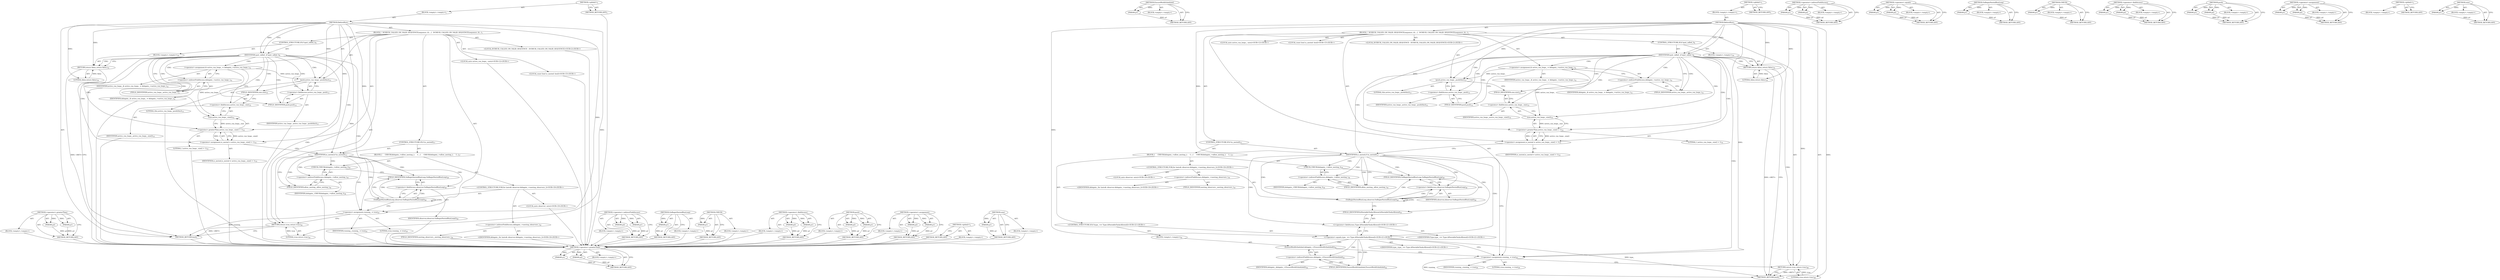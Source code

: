 digraph "size" {
vulnerable_100 [label=<(METHOD,&lt;operator&gt;.greaterThan)>];
vulnerable_101 [label=<(PARAM,p1)>];
vulnerable_102 [label=<(PARAM,p2)>];
vulnerable_103 [label=<(BLOCK,&lt;empty&gt;,&lt;empty&gt;)>];
vulnerable_104 [label=<(METHOD_RETURN,ANY)>];
vulnerable_6 [label=<(METHOD,&lt;global&gt;)<SUB>1</SUB>>];
vulnerable_7 [label=<(BLOCK,&lt;empty&gt;,&lt;empty&gt;)<SUB>1</SUB>>];
vulnerable_8 [label=<(METHOD,BeforeRun)<SUB>1</SUB>>];
vulnerable_9 [label=<(BLOCK,{
  DCHECK_CALLED_ON_VALID_SEQUENCE(sequence_ch...,{
  DCHECK_CALLED_ON_VALID_SEQUENCE(sequence_ch...)<SUB>1</SUB>>];
vulnerable_10 [label="<(LOCAL,DCHECK_CALLED_ON_VALID_SEQUENCE : DCHECK_CALLED_ON_VALID_SEQUENCE)<SUB>2</SUB>>"];
vulnerable_11 [label=<(CONTROL_STRUCTURE,IF,if (quit_called_))<SUB>9</SUB>>];
vulnerable_12 [label=<(IDENTIFIER,quit_called_,if (quit_called_))<SUB>9</SUB>>];
vulnerable_13 [label=<(BLOCK,&lt;empty&gt;,&lt;empty&gt;)<SUB>10</SUB>>];
vulnerable_14 [label=<(RETURN,return false;,return false;)<SUB>10</SUB>>];
vulnerable_15 [label=<(LITERAL,false,return false;)<SUB>10</SUB>>];
vulnerable_16 [label="<(LOCAL,auto active_run_loops_: auto)<SUB>12</SUB>>"];
vulnerable_17 [label=<(&lt;operator&gt;.assignment,&amp; active_run_loops_ = delegate_-&gt;active_run_loops_)<SUB>12</SUB>>];
vulnerable_18 [label=<(IDENTIFIER,active_run_loops_,&amp; active_run_loops_ = delegate_-&gt;active_run_loops_)<SUB>12</SUB>>];
vulnerable_19 [label=<(&lt;operator&gt;.indirectFieldAccess,delegate_-&gt;active_run_loops_)<SUB>12</SUB>>];
vulnerable_20 [label=<(IDENTIFIER,delegate_,&amp; active_run_loops_ = delegate_-&gt;active_run_loops_)<SUB>12</SUB>>];
vulnerable_21 [label=<(FIELD_IDENTIFIER,active_run_loops_,active_run_loops_)<SUB>12</SUB>>];
vulnerable_22 [label=<(push,active_run_loops_.push(this))<SUB>13</SUB>>];
vulnerable_23 [label=<(&lt;operator&gt;.fieldAccess,active_run_loops_.push)<SUB>13</SUB>>];
vulnerable_24 [label=<(IDENTIFIER,active_run_loops_,active_run_loops_.push(this))<SUB>13</SUB>>];
vulnerable_25 [label=<(FIELD_IDENTIFIER,push,push)<SUB>13</SUB>>];
vulnerable_26 [label=<(LITERAL,this,active_run_loops_.push(this))<SUB>13</SUB>>];
vulnerable_27 [label="<(LOCAL,const bool is_nested: bool)<SUB>15</SUB>>"];
vulnerable_28 [label=<(&lt;operator&gt;.assignment,is_nested = active_run_loops_.size() &gt; 1)<SUB>15</SUB>>];
vulnerable_29 [label=<(IDENTIFIER,is_nested,is_nested = active_run_loops_.size() &gt; 1)<SUB>15</SUB>>];
vulnerable_30 [label=<(&lt;operator&gt;.greaterThan,active_run_loops_.size() &gt; 1)<SUB>15</SUB>>];
vulnerable_31 [label=<(size,active_run_loops_.size())<SUB>15</SUB>>];
vulnerable_32 [label=<(&lt;operator&gt;.fieldAccess,active_run_loops_.size)<SUB>15</SUB>>];
vulnerable_33 [label=<(IDENTIFIER,active_run_loops_,active_run_loops_.size())<SUB>15</SUB>>];
vulnerable_34 [label=<(FIELD_IDENTIFIER,size,size)<SUB>15</SUB>>];
vulnerable_35 [label=<(LITERAL,1,active_run_loops_.size() &gt; 1)<SUB>15</SUB>>];
vulnerable_36 [label=<(CONTROL_STRUCTURE,IF,if (is_nested))<SUB>17</SUB>>];
vulnerable_37 [label=<(IDENTIFIER,is_nested,if (is_nested))<SUB>17</SUB>>];
vulnerable_38 [label=<(BLOCK,{
     CHECK(delegate_-&gt;allow_nesting_);
     f...,{
     CHECK(delegate_-&gt;allow_nesting_);
     f...)<SUB>17</SUB>>];
vulnerable_39 [label=<(CHECK,CHECK(delegate_-&gt;allow_nesting_))<SUB>18</SUB>>];
vulnerable_40 [label=<(&lt;operator&gt;.indirectFieldAccess,delegate_-&gt;allow_nesting_)<SUB>18</SUB>>];
vulnerable_41 [label=<(IDENTIFIER,delegate_,CHECK(delegate_-&gt;allow_nesting_))<SUB>18</SUB>>];
vulnerable_42 [label=<(FIELD_IDENTIFIER,allow_nesting_,allow_nesting_)<SUB>18</SUB>>];
vulnerable_43 [label="<(CONTROL_STRUCTURE,FOR,for (auto&amp; observer:delegate_-&gt;nesting_observers_))<SUB>19</SUB>>"];
vulnerable_44 [label=<(&lt;operator&gt;.indirectFieldAccess,delegate_-&gt;nesting_observers_)<SUB>19</SUB>>];
vulnerable_45 [label="<(IDENTIFIER,delegate_,for (auto&amp; observer:delegate_-&gt;nesting_observers_))<SUB>19</SUB>>"];
vulnerable_46 [label=<(FIELD_IDENTIFIER,nesting_observers_,nesting_observers_)<SUB>19</SUB>>];
vulnerable_47 [label="<(LOCAL,auto observer: auto)<SUB>19</SUB>>"];
vulnerable_48 [label=<(OnBeginNestedRunLoop,observer.OnBeginNestedRunLoop())<SUB>20</SUB>>];
vulnerable_49 [label=<(&lt;operator&gt;.fieldAccess,observer.OnBeginNestedRunLoop)<SUB>20</SUB>>];
vulnerable_50 [label=<(IDENTIFIER,observer,observer.OnBeginNestedRunLoop())<SUB>20</SUB>>];
vulnerable_51 [label=<(FIELD_IDENTIFIER,OnBeginNestedRunLoop,OnBeginNestedRunLoop)<SUB>20</SUB>>];
vulnerable_52 [label=<(&lt;operator&gt;.assignment,running_ = true)<SUB>23</SUB>>];
vulnerable_53 [label=<(IDENTIFIER,running_,running_ = true)<SUB>23</SUB>>];
vulnerable_54 [label=<(LITERAL,true,running_ = true)<SUB>23</SUB>>];
vulnerable_55 [label=<(RETURN,return true;,return true;)<SUB>24</SUB>>];
vulnerable_56 [label=<(LITERAL,true,return true;)<SUB>24</SUB>>];
vulnerable_57 [label=<(METHOD_RETURN,bool)<SUB>1</SUB>>];
vulnerable_59 [label=<(METHOD_RETURN,ANY)<SUB>1</SUB>>];
vulnerable_85 [label=<(METHOD,&lt;operator&gt;.indirectFieldAccess)>];
vulnerable_86 [label=<(PARAM,p1)>];
vulnerable_87 [label=<(PARAM,p2)>];
vulnerable_88 [label=<(BLOCK,&lt;empty&gt;,&lt;empty&gt;)>];
vulnerable_89 [label=<(METHOD_RETURN,ANY)>];
vulnerable_113 [label=<(METHOD,OnBeginNestedRunLoop)>];
vulnerable_114 [label=<(PARAM,p1)>];
vulnerable_115 [label=<(BLOCK,&lt;empty&gt;,&lt;empty&gt;)>];
vulnerable_116 [label=<(METHOD_RETURN,ANY)>];
vulnerable_109 [label=<(METHOD,CHECK)>];
vulnerable_110 [label=<(PARAM,p1)>];
vulnerable_111 [label=<(BLOCK,&lt;empty&gt;,&lt;empty&gt;)>];
vulnerable_112 [label=<(METHOD_RETURN,ANY)>];
vulnerable_95 [label=<(METHOD,&lt;operator&gt;.fieldAccess)>];
vulnerable_96 [label=<(PARAM,p1)>];
vulnerable_97 [label=<(PARAM,p2)>];
vulnerable_98 [label=<(BLOCK,&lt;empty&gt;,&lt;empty&gt;)>];
vulnerable_99 [label=<(METHOD_RETURN,ANY)>];
vulnerable_90 [label=<(METHOD,push)>];
vulnerable_91 [label=<(PARAM,p1)>];
vulnerable_92 [label=<(PARAM,p2)>];
vulnerable_93 [label=<(BLOCK,&lt;empty&gt;,&lt;empty&gt;)>];
vulnerable_94 [label=<(METHOD_RETURN,ANY)>];
vulnerable_80 [label=<(METHOD,&lt;operator&gt;.assignment)>];
vulnerable_81 [label=<(PARAM,p1)>];
vulnerable_82 [label=<(PARAM,p2)>];
vulnerable_83 [label=<(BLOCK,&lt;empty&gt;,&lt;empty&gt;)>];
vulnerable_84 [label=<(METHOD_RETURN,ANY)>];
vulnerable_74 [label=<(METHOD,&lt;global&gt;)<SUB>1</SUB>>];
vulnerable_75 [label=<(BLOCK,&lt;empty&gt;,&lt;empty&gt;)>];
vulnerable_76 [label=<(METHOD_RETURN,ANY)>];
vulnerable_105 [label=<(METHOD,size)>];
vulnerable_106 [label=<(PARAM,p1)>];
vulnerable_107 [label=<(BLOCK,&lt;empty&gt;,&lt;empty&gt;)>];
vulnerable_108 [label=<(METHOD_RETURN,ANY)>];
fixed_111 [label=<(METHOD,&lt;operator&gt;.greaterThan)>];
fixed_112 [label=<(PARAM,p1)>];
fixed_113 [label=<(PARAM,p2)>];
fixed_114 [label=<(BLOCK,&lt;empty&gt;,&lt;empty&gt;)>];
fixed_115 [label=<(METHOD_RETURN,ANY)>];
fixed_133 [label=<(METHOD,EnsureWorkScheduled)>];
fixed_134 [label=<(PARAM,p1)>];
fixed_135 [label=<(BLOCK,&lt;empty&gt;,&lt;empty&gt;)>];
fixed_136 [label=<(METHOD_RETURN,ANY)>];
fixed_6 [label=<(METHOD,&lt;global&gt;)<SUB>1</SUB>>];
fixed_7 [label=<(BLOCK,&lt;empty&gt;,&lt;empty&gt;)<SUB>1</SUB>>];
fixed_8 [label=<(METHOD,BeforeRun)<SUB>1</SUB>>];
fixed_9 [label=<(BLOCK,{
  DCHECK_CALLED_ON_VALID_SEQUENCE(sequence_ch...,{
  DCHECK_CALLED_ON_VALID_SEQUENCE(sequence_ch...)<SUB>1</SUB>>];
fixed_10 [label="<(LOCAL,DCHECK_CALLED_ON_VALID_SEQUENCE : DCHECK_CALLED_ON_VALID_SEQUENCE)<SUB>2</SUB>>"];
fixed_11 [label=<(CONTROL_STRUCTURE,IF,if (quit_called_))<SUB>9</SUB>>];
fixed_12 [label=<(IDENTIFIER,quit_called_,if (quit_called_))<SUB>9</SUB>>];
fixed_13 [label=<(BLOCK,&lt;empty&gt;,&lt;empty&gt;)<SUB>10</SUB>>];
fixed_14 [label=<(RETURN,return false;,return false;)<SUB>10</SUB>>];
fixed_15 [label=<(LITERAL,false,return false;)<SUB>10</SUB>>];
fixed_16 [label="<(LOCAL,auto active_run_loops_: auto)<SUB>12</SUB>>"];
fixed_17 [label=<(&lt;operator&gt;.assignment,&amp; active_run_loops_ = delegate_-&gt;active_run_loops_)<SUB>12</SUB>>];
fixed_18 [label=<(IDENTIFIER,active_run_loops_,&amp; active_run_loops_ = delegate_-&gt;active_run_loops_)<SUB>12</SUB>>];
fixed_19 [label=<(&lt;operator&gt;.indirectFieldAccess,delegate_-&gt;active_run_loops_)<SUB>12</SUB>>];
fixed_20 [label=<(IDENTIFIER,delegate_,&amp; active_run_loops_ = delegate_-&gt;active_run_loops_)<SUB>12</SUB>>];
fixed_21 [label=<(FIELD_IDENTIFIER,active_run_loops_,active_run_loops_)<SUB>12</SUB>>];
fixed_22 [label=<(push,active_run_loops_.push(this))<SUB>13</SUB>>];
fixed_23 [label=<(&lt;operator&gt;.fieldAccess,active_run_loops_.push)<SUB>13</SUB>>];
fixed_24 [label=<(IDENTIFIER,active_run_loops_,active_run_loops_.push(this))<SUB>13</SUB>>];
fixed_25 [label=<(FIELD_IDENTIFIER,push,push)<SUB>13</SUB>>];
fixed_26 [label=<(LITERAL,this,active_run_loops_.push(this))<SUB>13</SUB>>];
fixed_27 [label="<(LOCAL,const bool is_nested: bool)<SUB>15</SUB>>"];
fixed_28 [label=<(&lt;operator&gt;.assignment,is_nested = active_run_loops_.size() &gt; 1)<SUB>15</SUB>>];
fixed_29 [label=<(IDENTIFIER,is_nested,is_nested = active_run_loops_.size() &gt; 1)<SUB>15</SUB>>];
fixed_30 [label=<(&lt;operator&gt;.greaterThan,active_run_loops_.size() &gt; 1)<SUB>15</SUB>>];
fixed_31 [label=<(size,active_run_loops_.size())<SUB>15</SUB>>];
fixed_32 [label=<(&lt;operator&gt;.fieldAccess,active_run_loops_.size)<SUB>15</SUB>>];
fixed_33 [label=<(IDENTIFIER,active_run_loops_,active_run_loops_.size())<SUB>15</SUB>>];
fixed_34 [label=<(FIELD_IDENTIFIER,size,size)<SUB>15</SUB>>];
fixed_35 [label=<(LITERAL,1,active_run_loops_.size() &gt; 1)<SUB>15</SUB>>];
fixed_36 [label=<(CONTROL_STRUCTURE,IF,if (is_nested))<SUB>17</SUB>>];
fixed_37 [label=<(IDENTIFIER,is_nested,if (is_nested))<SUB>17</SUB>>];
fixed_38 [label=<(BLOCK,{
     CHECK(delegate_-&gt;allow_nesting_);
     f...,{
     CHECK(delegate_-&gt;allow_nesting_);
     f...)<SUB>17</SUB>>];
fixed_39 [label=<(CHECK,CHECK(delegate_-&gt;allow_nesting_))<SUB>18</SUB>>];
fixed_40 [label=<(&lt;operator&gt;.indirectFieldAccess,delegate_-&gt;allow_nesting_)<SUB>18</SUB>>];
fixed_41 [label=<(IDENTIFIER,delegate_,CHECK(delegate_-&gt;allow_nesting_))<SUB>18</SUB>>];
fixed_42 [label=<(FIELD_IDENTIFIER,allow_nesting_,allow_nesting_)<SUB>18</SUB>>];
fixed_43 [label="<(CONTROL_STRUCTURE,FOR,for (auto&amp; observer:delegate_-&gt;nesting_observers_))<SUB>19</SUB>>"];
fixed_44 [label=<(&lt;operator&gt;.indirectFieldAccess,delegate_-&gt;nesting_observers_)<SUB>19</SUB>>];
fixed_45 [label="<(IDENTIFIER,delegate_,for (auto&amp; observer:delegate_-&gt;nesting_observers_))<SUB>19</SUB>>"];
fixed_46 [label=<(FIELD_IDENTIFIER,nesting_observers_,nesting_observers_)<SUB>19</SUB>>];
fixed_47 [label="<(LOCAL,auto observer: auto)<SUB>19</SUB>>"];
fixed_48 [label=<(OnBeginNestedRunLoop,observer.OnBeginNestedRunLoop())<SUB>20</SUB>>];
fixed_49 [label=<(&lt;operator&gt;.fieldAccess,observer.OnBeginNestedRunLoop)<SUB>20</SUB>>];
fixed_50 [label=<(IDENTIFIER,observer,observer.OnBeginNestedRunLoop())<SUB>20</SUB>>];
fixed_51 [label=<(FIELD_IDENTIFIER,OnBeginNestedRunLoop,OnBeginNestedRunLoop)<SUB>20</SUB>>];
fixed_52 [label="<(CONTROL_STRUCTURE,IF,if (type_ == Type::kNestableTasksAllowed))<SUB>21</SUB>>"];
fixed_53 [label="<(&lt;operator&gt;.equals,type_ == Type::kNestableTasksAllowed)<SUB>21</SUB>>"];
fixed_54 [label="<(IDENTIFIER,type_,type_ == Type::kNestableTasksAllowed)<SUB>21</SUB>>"];
fixed_55 [label="<(&lt;operator&gt;.fieldAccess,Type::kNestableTasksAllowed)<SUB>21</SUB>>"];
fixed_56 [label="<(IDENTIFIER,Type,type_ == Type::kNestableTasksAllowed)<SUB>21</SUB>>"];
fixed_57 [label=<(FIELD_IDENTIFIER,kNestableTasksAllowed,kNestableTasksAllowed)<SUB>21</SUB>>];
fixed_58 [label=<(BLOCK,&lt;empty&gt;,&lt;empty&gt;)<SUB>22</SUB>>];
fixed_59 [label=<(EnsureWorkScheduled,delegate_-&gt;EnsureWorkScheduled())<SUB>22</SUB>>];
fixed_60 [label=<(&lt;operator&gt;.indirectFieldAccess,delegate_-&gt;EnsureWorkScheduled)<SUB>22</SUB>>];
fixed_61 [label=<(IDENTIFIER,delegate_,delegate_-&gt;EnsureWorkScheduled())<SUB>22</SUB>>];
fixed_62 [label=<(FIELD_IDENTIFIER,EnsureWorkScheduled,EnsureWorkScheduled)<SUB>22</SUB>>];
fixed_63 [label=<(&lt;operator&gt;.assignment,running_ = true)<SUB>25</SUB>>];
fixed_64 [label=<(IDENTIFIER,running_,running_ = true)<SUB>25</SUB>>];
fixed_65 [label=<(LITERAL,true,running_ = true)<SUB>25</SUB>>];
fixed_66 [label=<(RETURN,return true;,return true;)<SUB>26</SUB>>];
fixed_67 [label=<(LITERAL,true,return true;)<SUB>26</SUB>>];
fixed_68 [label=<(METHOD_RETURN,bool)<SUB>1</SUB>>];
fixed_70 [label=<(METHOD_RETURN,ANY)<SUB>1</SUB>>];
fixed_96 [label=<(METHOD,&lt;operator&gt;.indirectFieldAccess)>];
fixed_97 [label=<(PARAM,p1)>];
fixed_98 [label=<(PARAM,p2)>];
fixed_99 [label=<(BLOCK,&lt;empty&gt;,&lt;empty&gt;)>];
fixed_100 [label=<(METHOD_RETURN,ANY)>];
fixed_128 [label=<(METHOD,&lt;operator&gt;.equals)>];
fixed_129 [label=<(PARAM,p1)>];
fixed_130 [label=<(PARAM,p2)>];
fixed_131 [label=<(BLOCK,&lt;empty&gt;,&lt;empty&gt;)>];
fixed_132 [label=<(METHOD_RETURN,ANY)>];
fixed_124 [label=<(METHOD,OnBeginNestedRunLoop)>];
fixed_125 [label=<(PARAM,p1)>];
fixed_126 [label=<(BLOCK,&lt;empty&gt;,&lt;empty&gt;)>];
fixed_127 [label=<(METHOD_RETURN,ANY)>];
fixed_120 [label=<(METHOD,CHECK)>];
fixed_121 [label=<(PARAM,p1)>];
fixed_122 [label=<(BLOCK,&lt;empty&gt;,&lt;empty&gt;)>];
fixed_123 [label=<(METHOD_RETURN,ANY)>];
fixed_106 [label=<(METHOD,&lt;operator&gt;.fieldAccess)>];
fixed_107 [label=<(PARAM,p1)>];
fixed_108 [label=<(PARAM,p2)>];
fixed_109 [label=<(BLOCK,&lt;empty&gt;,&lt;empty&gt;)>];
fixed_110 [label=<(METHOD_RETURN,ANY)>];
fixed_101 [label=<(METHOD,push)>];
fixed_102 [label=<(PARAM,p1)>];
fixed_103 [label=<(PARAM,p2)>];
fixed_104 [label=<(BLOCK,&lt;empty&gt;,&lt;empty&gt;)>];
fixed_105 [label=<(METHOD_RETURN,ANY)>];
fixed_91 [label=<(METHOD,&lt;operator&gt;.assignment)>];
fixed_92 [label=<(PARAM,p1)>];
fixed_93 [label=<(PARAM,p2)>];
fixed_94 [label=<(BLOCK,&lt;empty&gt;,&lt;empty&gt;)>];
fixed_95 [label=<(METHOD_RETURN,ANY)>];
fixed_85 [label=<(METHOD,&lt;global&gt;)<SUB>1</SUB>>];
fixed_86 [label=<(BLOCK,&lt;empty&gt;,&lt;empty&gt;)>];
fixed_87 [label=<(METHOD_RETURN,ANY)>];
fixed_116 [label=<(METHOD,size)>];
fixed_117 [label=<(PARAM,p1)>];
fixed_118 [label=<(BLOCK,&lt;empty&gt;,&lt;empty&gt;)>];
fixed_119 [label=<(METHOD_RETURN,ANY)>];
vulnerable_100 -> vulnerable_101  [key=0, label="AST: "];
vulnerable_100 -> vulnerable_101  [key=1, label="DDG: "];
vulnerable_100 -> vulnerable_103  [key=0, label="AST: "];
vulnerable_100 -> vulnerable_102  [key=0, label="AST: "];
vulnerable_100 -> vulnerable_102  [key=1, label="DDG: "];
vulnerable_100 -> vulnerable_104  [key=0, label="AST: "];
vulnerable_100 -> vulnerable_104  [key=1, label="CFG: "];
vulnerable_101 -> vulnerable_104  [key=0, label="DDG: p1"];
vulnerable_102 -> vulnerable_104  [key=0, label="DDG: p2"];
vulnerable_103 -> fixed_111  [key=0];
vulnerable_104 -> fixed_111  [key=0];
vulnerable_6 -> vulnerable_7  [key=0, label="AST: "];
vulnerable_6 -> vulnerable_59  [key=0, label="AST: "];
vulnerable_6 -> vulnerable_59  [key=1, label="CFG: "];
vulnerable_7 -> vulnerable_8  [key=0, label="AST: "];
vulnerable_8 -> vulnerable_9  [key=0, label="AST: "];
vulnerable_8 -> vulnerable_57  [key=0, label="AST: "];
vulnerable_8 -> vulnerable_12  [key=0, label="CFG: "];
vulnerable_8 -> vulnerable_12  [key=1, label="DDG: "];
vulnerable_8 -> vulnerable_52  [key=0, label="DDG: "];
vulnerable_8 -> vulnerable_55  [key=0, label="DDG: "];
vulnerable_8 -> vulnerable_22  [key=0, label="DDG: "];
vulnerable_8 -> vulnerable_37  [key=0, label="DDG: "];
vulnerable_8 -> vulnerable_56  [key=0, label="DDG: "];
vulnerable_8 -> vulnerable_14  [key=0, label="DDG: "];
vulnerable_8 -> vulnerable_30  [key=0, label="DDG: "];
vulnerable_8 -> vulnerable_15  [key=0, label="DDG: "];
vulnerable_9 -> vulnerable_10  [key=0, label="AST: "];
vulnerable_9 -> vulnerable_11  [key=0, label="AST: "];
vulnerable_9 -> vulnerable_16  [key=0, label="AST: "];
vulnerable_9 -> vulnerable_17  [key=0, label="AST: "];
vulnerable_9 -> vulnerable_22  [key=0, label="AST: "];
vulnerable_9 -> vulnerable_27  [key=0, label="AST: "];
vulnerable_9 -> vulnerable_28  [key=0, label="AST: "];
vulnerable_9 -> vulnerable_36  [key=0, label="AST: "];
vulnerable_9 -> vulnerable_52  [key=0, label="AST: "];
vulnerable_9 -> vulnerable_55  [key=0, label="AST: "];
vulnerable_10 -> fixed_111  [key=0];
vulnerable_11 -> vulnerable_12  [key=0, label="AST: "];
vulnerable_11 -> vulnerable_13  [key=0, label="AST: "];
vulnerable_12 -> vulnerable_14  [key=0, label="CFG: "];
vulnerable_12 -> vulnerable_14  [key=1, label="CDG: "];
vulnerable_12 -> vulnerable_21  [key=0, label="CFG: "];
vulnerable_12 -> vulnerable_21  [key=1, label="CDG: "];
vulnerable_12 -> vulnerable_17  [key=0, label="CDG: "];
vulnerable_12 -> vulnerable_30  [key=0, label="CDG: "];
vulnerable_12 -> vulnerable_34  [key=0, label="CDG: "];
vulnerable_12 -> vulnerable_32  [key=0, label="CDG: "];
vulnerable_12 -> vulnerable_23  [key=0, label="CDG: "];
vulnerable_12 -> vulnerable_19  [key=0, label="CDG: "];
vulnerable_12 -> vulnerable_28  [key=0, label="CDG: "];
vulnerable_12 -> vulnerable_52  [key=0, label="CDG: "];
vulnerable_12 -> vulnerable_37  [key=0, label="CDG: "];
vulnerable_12 -> vulnerable_25  [key=0, label="CDG: "];
vulnerable_12 -> vulnerable_22  [key=0, label="CDG: "];
vulnerable_12 -> vulnerable_55  [key=0, label="CDG: "];
vulnerable_12 -> vulnerable_31  [key=0, label="CDG: "];
vulnerable_13 -> vulnerable_14  [key=0, label="AST: "];
vulnerable_14 -> vulnerable_15  [key=0, label="AST: "];
vulnerable_14 -> vulnerable_57  [key=0, label="CFG: "];
vulnerable_14 -> vulnerable_57  [key=1, label="DDG: &lt;RET&gt;"];
vulnerable_15 -> vulnerable_14  [key=0, label="DDG: false"];
vulnerable_16 -> fixed_111  [key=0];
vulnerable_17 -> vulnerable_18  [key=0, label="AST: "];
vulnerable_17 -> vulnerable_19  [key=0, label="AST: "];
vulnerable_17 -> vulnerable_25  [key=0, label="CFG: "];
vulnerable_17 -> vulnerable_22  [key=0, label="DDG: active_run_loops_"];
vulnerable_17 -> vulnerable_31  [key=0, label="DDG: active_run_loops_"];
vulnerable_18 -> fixed_111  [key=0];
vulnerable_19 -> vulnerable_20  [key=0, label="AST: "];
vulnerable_19 -> vulnerable_21  [key=0, label="AST: "];
vulnerable_19 -> vulnerable_17  [key=0, label="CFG: "];
vulnerable_20 -> fixed_111  [key=0];
vulnerable_21 -> vulnerable_19  [key=0, label="CFG: "];
vulnerable_22 -> vulnerable_23  [key=0, label="AST: "];
vulnerable_22 -> vulnerable_26  [key=0, label="AST: "];
vulnerable_22 -> vulnerable_34  [key=0, label="CFG: "];
vulnerable_23 -> vulnerable_24  [key=0, label="AST: "];
vulnerable_23 -> vulnerable_25  [key=0, label="AST: "];
vulnerable_23 -> vulnerable_22  [key=0, label="CFG: "];
vulnerable_24 -> fixed_111  [key=0];
vulnerable_25 -> vulnerable_23  [key=0, label="CFG: "];
vulnerable_26 -> fixed_111  [key=0];
vulnerable_27 -> fixed_111  [key=0];
vulnerable_28 -> vulnerable_29  [key=0, label="AST: "];
vulnerable_28 -> vulnerable_30  [key=0, label="AST: "];
vulnerable_28 -> vulnerable_37  [key=0, label="CFG: "];
vulnerable_29 -> fixed_111  [key=0];
vulnerable_30 -> vulnerable_31  [key=0, label="AST: "];
vulnerable_30 -> vulnerable_35  [key=0, label="AST: "];
vulnerable_30 -> vulnerable_28  [key=0, label="CFG: "];
vulnerable_30 -> vulnerable_28  [key=1, label="DDG: active_run_loops_.size()"];
vulnerable_30 -> vulnerable_28  [key=2, label="DDG: 1"];
vulnerable_31 -> vulnerable_32  [key=0, label="AST: "];
vulnerable_31 -> vulnerable_30  [key=0, label="CFG: "];
vulnerable_31 -> vulnerable_30  [key=1, label="DDG: active_run_loops_.size"];
vulnerable_32 -> vulnerable_33  [key=0, label="AST: "];
vulnerable_32 -> vulnerable_34  [key=0, label="AST: "];
vulnerable_32 -> vulnerable_31  [key=0, label="CFG: "];
vulnerable_33 -> fixed_111  [key=0];
vulnerable_34 -> vulnerable_32  [key=0, label="CFG: "];
vulnerable_35 -> fixed_111  [key=0];
vulnerable_36 -> vulnerable_37  [key=0, label="AST: "];
vulnerable_36 -> vulnerable_38  [key=0, label="AST: "];
vulnerable_37 -> vulnerable_42  [key=0, label="CFG: "];
vulnerable_37 -> vulnerable_42  [key=1, label="CDG: "];
vulnerable_37 -> vulnerable_52  [key=0, label="CFG: "];
vulnerable_37 -> vulnerable_48  [key=0, label="CDG: "];
vulnerable_37 -> vulnerable_49  [key=0, label="CDG: "];
vulnerable_37 -> vulnerable_51  [key=0, label="CDG: "];
vulnerable_37 -> vulnerable_40  [key=0, label="CDG: "];
vulnerable_37 -> vulnerable_39  [key=0, label="CDG: "];
vulnerable_38 -> vulnerable_39  [key=0, label="AST: "];
vulnerable_38 -> vulnerable_43  [key=0, label="AST: "];
vulnerable_39 -> vulnerable_40  [key=0, label="AST: "];
vulnerable_39 -> vulnerable_51  [key=0, label="CFG: "];
vulnerable_40 -> vulnerable_41  [key=0, label="AST: "];
vulnerable_40 -> vulnerable_42  [key=0, label="AST: "];
vulnerable_40 -> vulnerable_39  [key=0, label="CFG: "];
vulnerable_41 -> fixed_111  [key=0];
vulnerable_42 -> vulnerable_40  [key=0, label="CFG: "];
vulnerable_43 -> vulnerable_44  [key=0, label="AST: "];
vulnerable_43 -> vulnerable_47  [key=0, label="AST: "];
vulnerable_43 -> vulnerable_48  [key=0, label="AST: "];
vulnerable_44 -> vulnerable_45  [key=0, label="AST: "];
vulnerable_44 -> vulnerable_46  [key=0, label="AST: "];
vulnerable_45 -> fixed_111  [key=0];
vulnerable_46 -> fixed_111  [key=0];
vulnerable_47 -> fixed_111  [key=0];
vulnerable_48 -> vulnerable_49  [key=0, label="AST: "];
vulnerable_48 -> vulnerable_49  [key=1, label="CDG: "];
vulnerable_48 -> vulnerable_51  [key=0, label="CFG: "];
vulnerable_48 -> vulnerable_51  [key=1, label="CDG: "];
vulnerable_48 -> vulnerable_52  [key=0, label="CFG: "];
vulnerable_48 -> vulnerable_48  [key=0, label="CDG: "];
vulnerable_49 -> vulnerable_50  [key=0, label="AST: "];
vulnerable_49 -> vulnerable_51  [key=0, label="AST: "];
vulnerable_49 -> vulnerable_48  [key=0, label="CFG: "];
vulnerable_50 -> fixed_111  [key=0];
vulnerable_51 -> vulnerable_49  [key=0, label="CFG: "];
vulnerable_52 -> vulnerable_53  [key=0, label="AST: "];
vulnerable_52 -> vulnerable_54  [key=0, label="AST: "];
vulnerable_52 -> vulnerable_55  [key=0, label="CFG: "];
vulnerable_52 -> vulnerable_57  [key=0, label="DDG: running_"];
vulnerable_53 -> fixed_111  [key=0];
vulnerable_54 -> fixed_111  [key=0];
vulnerable_55 -> vulnerable_56  [key=0, label="AST: "];
vulnerable_55 -> vulnerable_57  [key=0, label="CFG: "];
vulnerable_55 -> vulnerable_57  [key=1, label="DDG: &lt;RET&gt;"];
vulnerable_56 -> vulnerable_55  [key=0, label="DDG: true"];
vulnerable_57 -> fixed_111  [key=0];
vulnerable_59 -> fixed_111  [key=0];
vulnerable_85 -> vulnerable_86  [key=0, label="AST: "];
vulnerable_85 -> vulnerable_86  [key=1, label="DDG: "];
vulnerable_85 -> vulnerable_88  [key=0, label="AST: "];
vulnerable_85 -> vulnerable_87  [key=0, label="AST: "];
vulnerable_85 -> vulnerable_87  [key=1, label="DDG: "];
vulnerable_85 -> vulnerable_89  [key=0, label="AST: "];
vulnerable_85 -> vulnerable_89  [key=1, label="CFG: "];
vulnerable_86 -> vulnerable_89  [key=0, label="DDG: p1"];
vulnerable_87 -> vulnerable_89  [key=0, label="DDG: p2"];
vulnerable_88 -> fixed_111  [key=0];
vulnerable_89 -> fixed_111  [key=0];
vulnerable_113 -> vulnerable_114  [key=0, label="AST: "];
vulnerable_113 -> vulnerable_114  [key=1, label="DDG: "];
vulnerable_113 -> vulnerable_115  [key=0, label="AST: "];
vulnerable_113 -> vulnerable_116  [key=0, label="AST: "];
vulnerable_113 -> vulnerable_116  [key=1, label="CFG: "];
vulnerable_114 -> vulnerable_116  [key=0, label="DDG: p1"];
vulnerable_115 -> fixed_111  [key=0];
vulnerable_116 -> fixed_111  [key=0];
vulnerable_109 -> vulnerable_110  [key=0, label="AST: "];
vulnerable_109 -> vulnerable_110  [key=1, label="DDG: "];
vulnerable_109 -> vulnerable_111  [key=0, label="AST: "];
vulnerable_109 -> vulnerable_112  [key=0, label="AST: "];
vulnerable_109 -> vulnerable_112  [key=1, label="CFG: "];
vulnerable_110 -> vulnerable_112  [key=0, label="DDG: p1"];
vulnerable_111 -> fixed_111  [key=0];
vulnerable_112 -> fixed_111  [key=0];
vulnerable_95 -> vulnerable_96  [key=0, label="AST: "];
vulnerable_95 -> vulnerable_96  [key=1, label="DDG: "];
vulnerable_95 -> vulnerable_98  [key=0, label="AST: "];
vulnerable_95 -> vulnerable_97  [key=0, label="AST: "];
vulnerable_95 -> vulnerable_97  [key=1, label="DDG: "];
vulnerable_95 -> vulnerable_99  [key=0, label="AST: "];
vulnerable_95 -> vulnerable_99  [key=1, label="CFG: "];
vulnerable_96 -> vulnerable_99  [key=0, label="DDG: p1"];
vulnerable_97 -> vulnerable_99  [key=0, label="DDG: p2"];
vulnerable_98 -> fixed_111  [key=0];
vulnerable_99 -> fixed_111  [key=0];
vulnerable_90 -> vulnerable_91  [key=0, label="AST: "];
vulnerable_90 -> vulnerable_91  [key=1, label="DDG: "];
vulnerable_90 -> vulnerable_93  [key=0, label="AST: "];
vulnerable_90 -> vulnerable_92  [key=0, label="AST: "];
vulnerable_90 -> vulnerable_92  [key=1, label="DDG: "];
vulnerable_90 -> vulnerable_94  [key=0, label="AST: "];
vulnerable_90 -> vulnerable_94  [key=1, label="CFG: "];
vulnerable_91 -> vulnerable_94  [key=0, label="DDG: p1"];
vulnerable_92 -> vulnerable_94  [key=0, label="DDG: p2"];
vulnerable_93 -> fixed_111  [key=0];
vulnerable_94 -> fixed_111  [key=0];
vulnerable_80 -> vulnerable_81  [key=0, label="AST: "];
vulnerable_80 -> vulnerable_81  [key=1, label="DDG: "];
vulnerable_80 -> vulnerable_83  [key=0, label="AST: "];
vulnerable_80 -> vulnerable_82  [key=0, label="AST: "];
vulnerable_80 -> vulnerable_82  [key=1, label="DDG: "];
vulnerable_80 -> vulnerable_84  [key=0, label="AST: "];
vulnerable_80 -> vulnerable_84  [key=1, label="CFG: "];
vulnerable_81 -> vulnerable_84  [key=0, label="DDG: p1"];
vulnerable_82 -> vulnerable_84  [key=0, label="DDG: p2"];
vulnerable_83 -> fixed_111  [key=0];
vulnerable_84 -> fixed_111  [key=0];
vulnerable_74 -> vulnerable_75  [key=0, label="AST: "];
vulnerable_74 -> vulnerable_76  [key=0, label="AST: "];
vulnerable_74 -> vulnerable_76  [key=1, label="CFG: "];
vulnerable_75 -> fixed_111  [key=0];
vulnerable_76 -> fixed_111  [key=0];
vulnerable_105 -> vulnerable_106  [key=0, label="AST: "];
vulnerable_105 -> vulnerable_106  [key=1, label="DDG: "];
vulnerable_105 -> vulnerable_107  [key=0, label="AST: "];
vulnerable_105 -> vulnerable_108  [key=0, label="AST: "];
vulnerable_105 -> vulnerable_108  [key=1, label="CFG: "];
vulnerable_106 -> vulnerable_108  [key=0, label="DDG: p1"];
vulnerable_107 -> fixed_111  [key=0];
vulnerable_108 -> fixed_111  [key=0];
fixed_111 -> fixed_112  [key=0, label="AST: "];
fixed_111 -> fixed_112  [key=1, label="DDG: "];
fixed_111 -> fixed_114  [key=0, label="AST: "];
fixed_111 -> fixed_113  [key=0, label="AST: "];
fixed_111 -> fixed_113  [key=1, label="DDG: "];
fixed_111 -> fixed_115  [key=0, label="AST: "];
fixed_111 -> fixed_115  [key=1, label="CFG: "];
fixed_112 -> fixed_115  [key=0, label="DDG: p1"];
fixed_113 -> fixed_115  [key=0, label="DDG: p2"];
fixed_133 -> fixed_134  [key=0, label="AST: "];
fixed_133 -> fixed_134  [key=1, label="DDG: "];
fixed_133 -> fixed_135  [key=0, label="AST: "];
fixed_133 -> fixed_136  [key=0, label="AST: "];
fixed_133 -> fixed_136  [key=1, label="CFG: "];
fixed_134 -> fixed_136  [key=0, label="DDG: p1"];
fixed_6 -> fixed_7  [key=0, label="AST: "];
fixed_6 -> fixed_70  [key=0, label="AST: "];
fixed_6 -> fixed_70  [key=1, label="CFG: "];
fixed_7 -> fixed_8  [key=0, label="AST: "];
fixed_8 -> fixed_9  [key=0, label="AST: "];
fixed_8 -> fixed_68  [key=0, label="AST: "];
fixed_8 -> fixed_12  [key=0, label="CFG: "];
fixed_8 -> fixed_12  [key=1, label="DDG: "];
fixed_8 -> fixed_63  [key=0, label="DDG: "];
fixed_8 -> fixed_66  [key=0, label="DDG: "];
fixed_8 -> fixed_22  [key=0, label="DDG: "];
fixed_8 -> fixed_37  [key=0, label="DDG: "];
fixed_8 -> fixed_67  [key=0, label="DDG: "];
fixed_8 -> fixed_14  [key=0, label="DDG: "];
fixed_8 -> fixed_30  [key=0, label="DDG: "];
fixed_8 -> fixed_15  [key=0, label="DDG: "];
fixed_8 -> fixed_53  [key=0, label="DDG: "];
fixed_9 -> fixed_10  [key=0, label="AST: "];
fixed_9 -> fixed_11  [key=0, label="AST: "];
fixed_9 -> fixed_16  [key=0, label="AST: "];
fixed_9 -> fixed_17  [key=0, label="AST: "];
fixed_9 -> fixed_22  [key=0, label="AST: "];
fixed_9 -> fixed_27  [key=0, label="AST: "];
fixed_9 -> fixed_28  [key=0, label="AST: "];
fixed_9 -> fixed_36  [key=0, label="AST: "];
fixed_9 -> fixed_63  [key=0, label="AST: "];
fixed_9 -> fixed_66  [key=0, label="AST: "];
fixed_11 -> fixed_12  [key=0, label="AST: "];
fixed_11 -> fixed_13  [key=0, label="AST: "];
fixed_12 -> fixed_14  [key=0, label="CFG: "];
fixed_12 -> fixed_14  [key=1, label="CDG: "];
fixed_12 -> fixed_21  [key=0, label="CFG: "];
fixed_12 -> fixed_21  [key=1, label="CDG: "];
fixed_12 -> fixed_17  [key=0, label="CDG: "];
fixed_12 -> fixed_30  [key=0, label="CDG: "];
fixed_12 -> fixed_34  [key=0, label="CDG: "];
fixed_12 -> fixed_32  [key=0, label="CDG: "];
fixed_12 -> fixed_23  [key=0, label="CDG: "];
fixed_12 -> fixed_19  [key=0, label="CDG: "];
fixed_12 -> fixed_28  [key=0, label="CDG: "];
fixed_12 -> fixed_66  [key=0, label="CDG: "];
fixed_12 -> fixed_37  [key=0, label="CDG: "];
fixed_12 -> fixed_25  [key=0, label="CDG: "];
fixed_12 -> fixed_22  [key=0, label="CDG: "];
fixed_12 -> fixed_63  [key=0, label="CDG: "];
fixed_12 -> fixed_31  [key=0, label="CDG: "];
fixed_13 -> fixed_14  [key=0, label="AST: "];
fixed_14 -> fixed_15  [key=0, label="AST: "];
fixed_14 -> fixed_68  [key=0, label="CFG: "];
fixed_14 -> fixed_68  [key=1, label="DDG: &lt;RET&gt;"];
fixed_15 -> fixed_14  [key=0, label="DDG: false"];
fixed_17 -> fixed_18  [key=0, label="AST: "];
fixed_17 -> fixed_19  [key=0, label="AST: "];
fixed_17 -> fixed_25  [key=0, label="CFG: "];
fixed_17 -> fixed_22  [key=0, label="DDG: active_run_loops_"];
fixed_17 -> fixed_31  [key=0, label="DDG: active_run_loops_"];
fixed_19 -> fixed_20  [key=0, label="AST: "];
fixed_19 -> fixed_21  [key=0, label="AST: "];
fixed_19 -> fixed_17  [key=0, label="CFG: "];
fixed_21 -> fixed_19  [key=0, label="CFG: "];
fixed_22 -> fixed_23  [key=0, label="AST: "];
fixed_22 -> fixed_26  [key=0, label="AST: "];
fixed_22 -> fixed_34  [key=0, label="CFG: "];
fixed_23 -> fixed_24  [key=0, label="AST: "];
fixed_23 -> fixed_25  [key=0, label="AST: "];
fixed_23 -> fixed_22  [key=0, label="CFG: "];
fixed_25 -> fixed_23  [key=0, label="CFG: "];
fixed_28 -> fixed_29  [key=0, label="AST: "];
fixed_28 -> fixed_30  [key=0, label="AST: "];
fixed_28 -> fixed_37  [key=0, label="CFG: "];
fixed_30 -> fixed_31  [key=0, label="AST: "];
fixed_30 -> fixed_35  [key=0, label="AST: "];
fixed_30 -> fixed_28  [key=0, label="CFG: "];
fixed_30 -> fixed_28  [key=1, label="DDG: active_run_loops_.size()"];
fixed_30 -> fixed_28  [key=2, label="DDG: 1"];
fixed_31 -> fixed_32  [key=0, label="AST: "];
fixed_31 -> fixed_30  [key=0, label="CFG: "];
fixed_31 -> fixed_30  [key=1, label="DDG: active_run_loops_.size"];
fixed_32 -> fixed_33  [key=0, label="AST: "];
fixed_32 -> fixed_34  [key=0, label="AST: "];
fixed_32 -> fixed_31  [key=0, label="CFG: "];
fixed_34 -> fixed_32  [key=0, label="CFG: "];
fixed_36 -> fixed_37  [key=0, label="AST: "];
fixed_36 -> fixed_38  [key=0, label="AST: "];
fixed_37 -> fixed_42  [key=0, label="CFG: "];
fixed_37 -> fixed_42  [key=1, label="CDG: "];
fixed_37 -> fixed_63  [key=0, label="CFG: "];
fixed_37 -> fixed_48  [key=0, label="CDG: "];
fixed_37 -> fixed_49  [key=0, label="CDG: "];
fixed_37 -> fixed_51  [key=0, label="CDG: "];
fixed_37 -> fixed_57  [key=0, label="CDG: "];
fixed_37 -> fixed_53  [key=0, label="CDG: "];
fixed_37 -> fixed_40  [key=0, label="CDG: "];
fixed_37 -> fixed_55  [key=0, label="CDG: "];
fixed_37 -> fixed_39  [key=0, label="CDG: "];
fixed_38 -> fixed_39  [key=0, label="AST: "];
fixed_38 -> fixed_43  [key=0, label="AST: "];
fixed_38 -> fixed_52  [key=0, label="AST: "];
fixed_39 -> fixed_40  [key=0, label="AST: "];
fixed_39 -> fixed_51  [key=0, label="CFG: "];
fixed_40 -> fixed_41  [key=0, label="AST: "];
fixed_40 -> fixed_42  [key=0, label="AST: "];
fixed_40 -> fixed_39  [key=0, label="CFG: "];
fixed_42 -> fixed_40  [key=0, label="CFG: "];
fixed_43 -> fixed_44  [key=0, label="AST: "];
fixed_43 -> fixed_47  [key=0, label="AST: "];
fixed_43 -> fixed_48  [key=0, label="AST: "];
fixed_44 -> fixed_45  [key=0, label="AST: "];
fixed_44 -> fixed_46  [key=0, label="AST: "];
fixed_48 -> fixed_49  [key=0, label="AST: "];
fixed_48 -> fixed_49  [key=1, label="CDG: "];
fixed_48 -> fixed_51  [key=0, label="CFG: "];
fixed_48 -> fixed_51  [key=1, label="CDG: "];
fixed_48 -> fixed_57  [key=0, label="CFG: "];
fixed_48 -> fixed_48  [key=0, label="CDG: "];
fixed_49 -> fixed_50  [key=0, label="AST: "];
fixed_49 -> fixed_51  [key=0, label="AST: "];
fixed_49 -> fixed_48  [key=0, label="CFG: "];
fixed_51 -> fixed_49  [key=0, label="CFG: "];
fixed_52 -> fixed_53  [key=0, label="AST: "];
fixed_52 -> fixed_58  [key=0, label="AST: "];
fixed_53 -> fixed_54  [key=0, label="AST: "];
fixed_53 -> fixed_55  [key=0, label="AST: "];
fixed_53 -> fixed_62  [key=0, label="CFG: "];
fixed_53 -> fixed_62  [key=1, label="CDG: "];
fixed_53 -> fixed_63  [key=0, label="CFG: "];
fixed_53 -> fixed_68  [key=0, label="DDG: type_"];
fixed_53 -> fixed_60  [key=0, label="CDG: "];
fixed_53 -> fixed_59  [key=0, label="CDG: "];
fixed_55 -> fixed_56  [key=0, label="AST: "];
fixed_55 -> fixed_57  [key=0, label="AST: "];
fixed_55 -> fixed_53  [key=0, label="CFG: "];
fixed_57 -> fixed_55  [key=0, label="CFG: "];
fixed_58 -> fixed_59  [key=0, label="AST: "];
fixed_59 -> fixed_60  [key=0, label="AST: "];
fixed_59 -> fixed_63  [key=0, label="CFG: "];
fixed_60 -> fixed_61  [key=0, label="AST: "];
fixed_60 -> fixed_62  [key=0, label="AST: "];
fixed_60 -> fixed_59  [key=0, label="CFG: "];
fixed_62 -> fixed_60  [key=0, label="CFG: "];
fixed_63 -> fixed_64  [key=0, label="AST: "];
fixed_63 -> fixed_65  [key=0, label="AST: "];
fixed_63 -> fixed_66  [key=0, label="CFG: "];
fixed_63 -> fixed_68  [key=0, label="DDG: running_"];
fixed_66 -> fixed_67  [key=0, label="AST: "];
fixed_66 -> fixed_68  [key=0, label="CFG: "];
fixed_66 -> fixed_68  [key=1, label="DDG: &lt;RET&gt;"];
fixed_67 -> fixed_66  [key=0, label="DDG: true"];
fixed_96 -> fixed_97  [key=0, label="AST: "];
fixed_96 -> fixed_97  [key=1, label="DDG: "];
fixed_96 -> fixed_99  [key=0, label="AST: "];
fixed_96 -> fixed_98  [key=0, label="AST: "];
fixed_96 -> fixed_98  [key=1, label="DDG: "];
fixed_96 -> fixed_100  [key=0, label="AST: "];
fixed_96 -> fixed_100  [key=1, label="CFG: "];
fixed_97 -> fixed_100  [key=0, label="DDG: p1"];
fixed_98 -> fixed_100  [key=0, label="DDG: p2"];
fixed_128 -> fixed_129  [key=0, label="AST: "];
fixed_128 -> fixed_129  [key=1, label="DDG: "];
fixed_128 -> fixed_131  [key=0, label="AST: "];
fixed_128 -> fixed_130  [key=0, label="AST: "];
fixed_128 -> fixed_130  [key=1, label="DDG: "];
fixed_128 -> fixed_132  [key=0, label="AST: "];
fixed_128 -> fixed_132  [key=1, label="CFG: "];
fixed_129 -> fixed_132  [key=0, label="DDG: p1"];
fixed_130 -> fixed_132  [key=0, label="DDG: p2"];
fixed_124 -> fixed_125  [key=0, label="AST: "];
fixed_124 -> fixed_125  [key=1, label="DDG: "];
fixed_124 -> fixed_126  [key=0, label="AST: "];
fixed_124 -> fixed_127  [key=0, label="AST: "];
fixed_124 -> fixed_127  [key=1, label="CFG: "];
fixed_125 -> fixed_127  [key=0, label="DDG: p1"];
fixed_120 -> fixed_121  [key=0, label="AST: "];
fixed_120 -> fixed_121  [key=1, label="DDG: "];
fixed_120 -> fixed_122  [key=0, label="AST: "];
fixed_120 -> fixed_123  [key=0, label="AST: "];
fixed_120 -> fixed_123  [key=1, label="CFG: "];
fixed_121 -> fixed_123  [key=0, label="DDG: p1"];
fixed_106 -> fixed_107  [key=0, label="AST: "];
fixed_106 -> fixed_107  [key=1, label="DDG: "];
fixed_106 -> fixed_109  [key=0, label="AST: "];
fixed_106 -> fixed_108  [key=0, label="AST: "];
fixed_106 -> fixed_108  [key=1, label="DDG: "];
fixed_106 -> fixed_110  [key=0, label="AST: "];
fixed_106 -> fixed_110  [key=1, label="CFG: "];
fixed_107 -> fixed_110  [key=0, label="DDG: p1"];
fixed_108 -> fixed_110  [key=0, label="DDG: p2"];
fixed_101 -> fixed_102  [key=0, label="AST: "];
fixed_101 -> fixed_102  [key=1, label="DDG: "];
fixed_101 -> fixed_104  [key=0, label="AST: "];
fixed_101 -> fixed_103  [key=0, label="AST: "];
fixed_101 -> fixed_103  [key=1, label="DDG: "];
fixed_101 -> fixed_105  [key=0, label="AST: "];
fixed_101 -> fixed_105  [key=1, label="CFG: "];
fixed_102 -> fixed_105  [key=0, label="DDG: p1"];
fixed_103 -> fixed_105  [key=0, label="DDG: p2"];
fixed_91 -> fixed_92  [key=0, label="AST: "];
fixed_91 -> fixed_92  [key=1, label="DDG: "];
fixed_91 -> fixed_94  [key=0, label="AST: "];
fixed_91 -> fixed_93  [key=0, label="AST: "];
fixed_91 -> fixed_93  [key=1, label="DDG: "];
fixed_91 -> fixed_95  [key=0, label="AST: "];
fixed_91 -> fixed_95  [key=1, label="CFG: "];
fixed_92 -> fixed_95  [key=0, label="DDG: p1"];
fixed_93 -> fixed_95  [key=0, label="DDG: p2"];
fixed_85 -> fixed_86  [key=0, label="AST: "];
fixed_85 -> fixed_87  [key=0, label="AST: "];
fixed_85 -> fixed_87  [key=1, label="CFG: "];
fixed_116 -> fixed_117  [key=0, label="AST: "];
fixed_116 -> fixed_117  [key=1, label="DDG: "];
fixed_116 -> fixed_118  [key=0, label="AST: "];
fixed_116 -> fixed_119  [key=0, label="AST: "];
fixed_116 -> fixed_119  [key=1, label="CFG: "];
fixed_117 -> fixed_119  [key=0, label="DDG: p1"];
}

